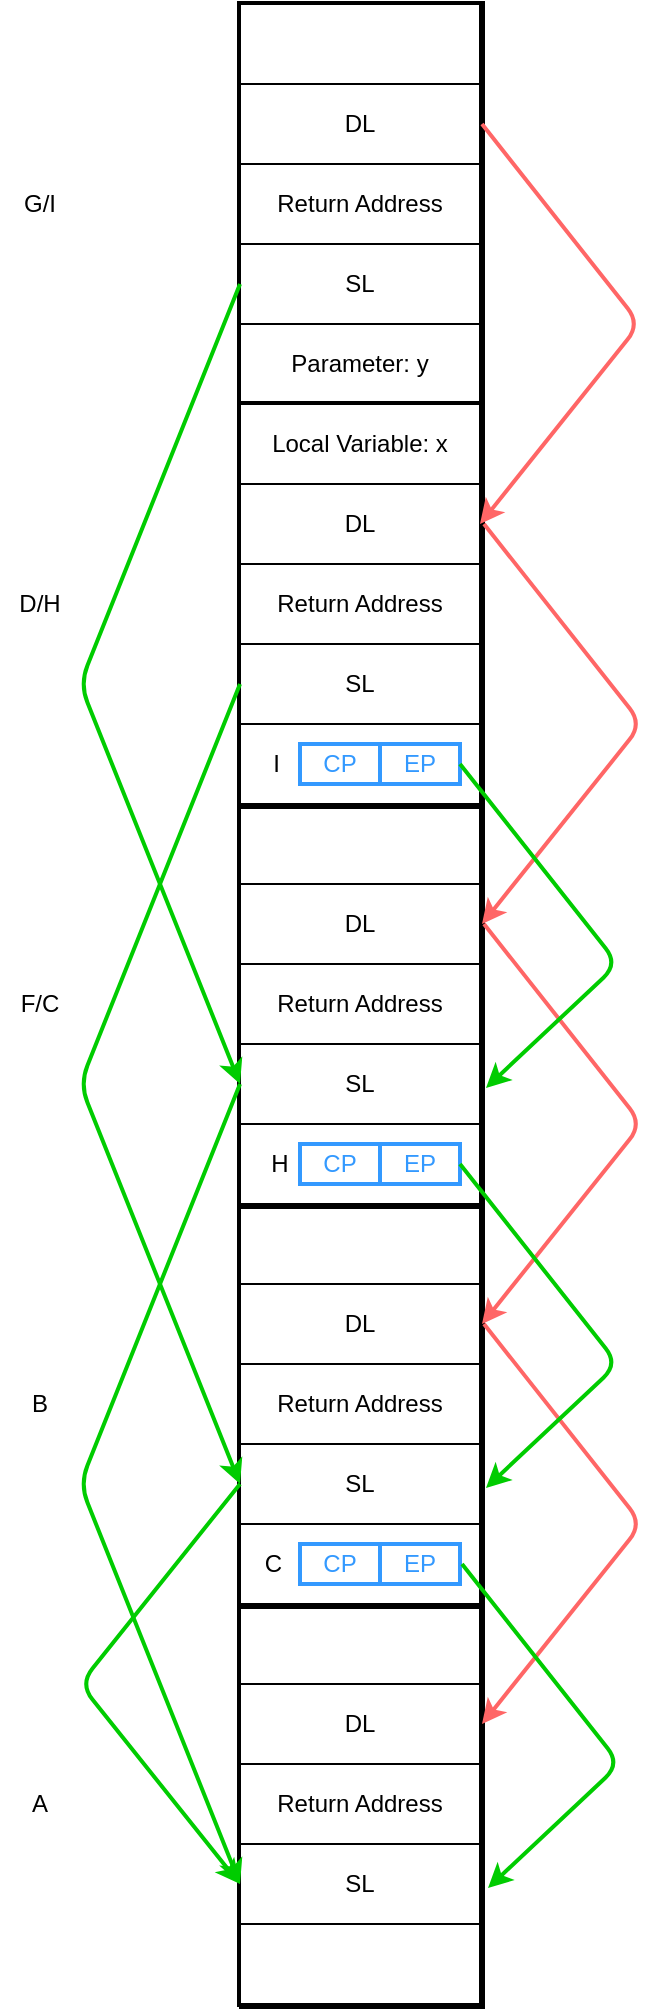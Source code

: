 <mxfile version="13.8.8" type="google"><diagram id="uAL2jCYztsRhVgLyDaxh" name="Page-1"><mxGraphModel dx="1906" dy="984" grid="1" gridSize="10" guides="1" tooltips="1" connect="1" arrows="1" fold="1" page="1" pageScale="1" pageWidth="850" pageHeight="1100" math="0" shadow="0"><root><mxCell id="0"/><mxCell id="1" parent="0"/><mxCell id="sHKMeNuA7j-E_-S-u93o-15" value="" style="group" vertex="1" connectable="0" parent="1"><mxGeometry x="280" y="880" width="121" height="200" as="geometry"/></mxCell><mxCell id="sHKMeNuA7j-E_-S-u93o-56" value="" style="rounded=0;whiteSpace=wrap;html=1;strokeWidth=3;" vertex="1" parent="sHKMeNuA7j-E_-S-u93o-15"><mxGeometry x="1" y="1" width="120" height="200" as="geometry"/></mxCell><mxCell id="sHKMeNuA7j-E_-S-u93o-53" value="" style="rounded=0;whiteSpace=wrap;html=1;strokeWidth=3;" vertex="1" parent="sHKMeNuA7j-E_-S-u93o-15"><mxGeometry x="1" width="120" height="200" as="geometry"/></mxCell><mxCell id="sHKMeNuA7j-E_-S-u93o-23" value="" style="rounded=0;whiteSpace=wrap;html=1;strokeWidth=3;" vertex="1" parent="sHKMeNuA7j-E_-S-u93o-15"><mxGeometry width="120" height="200" as="geometry"/></mxCell><mxCell id="sHKMeNuA7j-E_-S-u93o-8" value="DL" style="rounded=0;whiteSpace=wrap;html=1;" vertex="1" parent="sHKMeNuA7j-E_-S-u93o-15"><mxGeometry y="40" width="120" height="40" as="geometry"/></mxCell><mxCell id="sHKMeNuA7j-E_-S-u93o-9" value="Return Address" style="rounded=0;whiteSpace=wrap;html=1;" vertex="1" parent="sHKMeNuA7j-E_-S-u93o-15"><mxGeometry y="80" width="120" height="40" as="geometry"/></mxCell><mxCell id="sHKMeNuA7j-E_-S-u93o-10" value="SL" style="rounded=0;whiteSpace=wrap;html=1;" vertex="1" parent="sHKMeNuA7j-E_-S-u93o-15"><mxGeometry y="120" width="120" height="40" as="geometry"/></mxCell><mxCell id="sHKMeNuA7j-E_-S-u93o-11" value="" style="rounded=0;whiteSpace=wrap;html=1;" vertex="1" parent="sHKMeNuA7j-E_-S-u93o-15"><mxGeometry y="160" width="120" height="40" as="geometry"/></mxCell><mxCell id="sHKMeNuA7j-E_-S-u93o-12" value="" style="rounded=0;whiteSpace=wrap;html=1;" vertex="1" parent="sHKMeNuA7j-E_-S-u93o-15"><mxGeometry width="120" height="40" as="geometry"/></mxCell><mxCell id="sHKMeNuA7j-E_-S-u93o-13" value="A" style="text;html=1;strokeColor=none;fillColor=none;align=center;verticalAlign=middle;whiteSpace=wrap;rounded=0;" vertex="1" parent="1"><mxGeometry x="160" y="970" width="40" height="20" as="geometry"/></mxCell><mxCell id="sHKMeNuA7j-E_-S-u93o-75" value="" style="group" vertex="1" connectable="0" parent="1"><mxGeometry x="280" y="80" width="121" height="200" as="geometry"/></mxCell><mxCell id="sHKMeNuA7j-E_-S-u93o-76" value="" style="rounded=0;whiteSpace=wrap;html=1;strokeWidth=3;" vertex="1" parent="sHKMeNuA7j-E_-S-u93o-75"><mxGeometry x="1" y="1" width="120" height="200" as="geometry"/></mxCell><mxCell id="sHKMeNuA7j-E_-S-u93o-77" value="" style="rounded=0;whiteSpace=wrap;html=1;strokeWidth=3;" vertex="1" parent="sHKMeNuA7j-E_-S-u93o-75"><mxGeometry x="1" width="120" height="200" as="geometry"/></mxCell><mxCell id="sHKMeNuA7j-E_-S-u93o-78" value="" style="rounded=0;whiteSpace=wrap;html=1;strokeWidth=3;" vertex="1" parent="sHKMeNuA7j-E_-S-u93o-75"><mxGeometry width="120" height="200" as="geometry"/></mxCell><mxCell id="sHKMeNuA7j-E_-S-u93o-79" value="DL" style="rounded=0;whiteSpace=wrap;html=1;" vertex="1" parent="sHKMeNuA7j-E_-S-u93o-75"><mxGeometry y="40" width="120" height="40" as="geometry"/></mxCell><mxCell id="sHKMeNuA7j-E_-S-u93o-80" value="Return Address" style="rounded=0;whiteSpace=wrap;html=1;" vertex="1" parent="sHKMeNuA7j-E_-S-u93o-75"><mxGeometry y="80" width="120" height="40" as="geometry"/></mxCell><mxCell id="sHKMeNuA7j-E_-S-u93o-81" value="SL" style="rounded=0;whiteSpace=wrap;html=1;" vertex="1" parent="sHKMeNuA7j-E_-S-u93o-75"><mxGeometry y="120" width="120" height="40" as="geometry"/></mxCell><mxCell id="sHKMeNuA7j-E_-S-u93o-82" value="Parameter: y" style="rounded=0;whiteSpace=wrap;html=1;" vertex="1" parent="sHKMeNuA7j-E_-S-u93o-75"><mxGeometry y="160" width="120" height="40" as="geometry"/></mxCell><mxCell id="sHKMeNuA7j-E_-S-u93o-83" value="" style="rounded=0;whiteSpace=wrap;html=1;" vertex="1" parent="sHKMeNuA7j-E_-S-u93o-75"><mxGeometry width="120" height="40" as="geometry"/></mxCell><mxCell id="sHKMeNuA7j-E_-S-u93o-84" value="" style="group" vertex="1" connectable="0" parent="1"><mxGeometry x="280" y="680" width="121" height="200" as="geometry"/></mxCell><mxCell id="sHKMeNuA7j-E_-S-u93o-85" value="" style="rounded=0;whiteSpace=wrap;html=1;strokeWidth=3;" vertex="1" parent="sHKMeNuA7j-E_-S-u93o-84"><mxGeometry x="1" y="1" width="120" height="200" as="geometry"/></mxCell><mxCell id="sHKMeNuA7j-E_-S-u93o-86" value="" style="rounded=0;whiteSpace=wrap;html=1;strokeWidth=3;" vertex="1" parent="sHKMeNuA7j-E_-S-u93o-84"><mxGeometry x="1" width="120" height="200" as="geometry"/></mxCell><mxCell id="sHKMeNuA7j-E_-S-u93o-87" value="" style="rounded=0;whiteSpace=wrap;html=1;strokeWidth=3;" vertex="1" parent="sHKMeNuA7j-E_-S-u93o-84"><mxGeometry width="120" height="200" as="geometry"/></mxCell><mxCell id="sHKMeNuA7j-E_-S-u93o-88" value="DL" style="rounded=0;whiteSpace=wrap;html=1;" vertex="1" parent="sHKMeNuA7j-E_-S-u93o-84"><mxGeometry y="40" width="120" height="40" as="geometry"/></mxCell><mxCell id="sHKMeNuA7j-E_-S-u93o-89" value="Return Address" style="rounded=0;whiteSpace=wrap;html=1;" vertex="1" parent="sHKMeNuA7j-E_-S-u93o-84"><mxGeometry y="80" width="120" height="40" as="geometry"/></mxCell><mxCell id="sHKMeNuA7j-E_-S-u93o-90" value="SL" style="rounded=0;whiteSpace=wrap;html=1;" vertex="1" parent="sHKMeNuA7j-E_-S-u93o-84"><mxGeometry y="120" width="120" height="40" as="geometry"/></mxCell><mxCell id="sHKMeNuA7j-E_-S-u93o-91" value="C&amp;nbsp; &amp;nbsp; &amp;nbsp; &amp;nbsp; &amp;nbsp; &amp;nbsp; &amp;nbsp; &amp;nbsp; &amp;nbsp; &amp;nbsp; &amp;nbsp; &amp;nbsp; &amp;nbsp;&amp;nbsp;" style="rounded=0;whiteSpace=wrap;html=1;" vertex="1" parent="sHKMeNuA7j-E_-S-u93o-84"><mxGeometry y="160" width="120" height="40" as="geometry"/></mxCell><mxCell id="sHKMeNuA7j-E_-S-u93o-92" value="" style="rounded=0;whiteSpace=wrap;html=1;" vertex="1" parent="sHKMeNuA7j-E_-S-u93o-84"><mxGeometry width="120" height="40" as="geometry"/></mxCell><mxCell id="sHKMeNuA7j-E_-S-u93o-118" value="" style="group" vertex="1" connectable="0" parent="sHKMeNuA7j-E_-S-u93o-84"><mxGeometry x="30" y="170" width="80" height="20" as="geometry"/></mxCell><mxCell id="sHKMeNuA7j-E_-S-u93o-114" value="&lt;font color=&quot;#3399ff&quot;&gt;CP&lt;/font&gt;" style="rounded=0;whiteSpace=wrap;html=1;strokeColor=#3399FF;strokeWidth=2;" vertex="1" parent="sHKMeNuA7j-E_-S-u93o-118"><mxGeometry width="40" height="20" as="geometry"/></mxCell><mxCell id="sHKMeNuA7j-E_-S-u93o-115" value="&lt;font color=&quot;#3399ff&quot;&gt;EP&lt;/font&gt;" style="rounded=0;whiteSpace=wrap;html=1;strokeColor=#3399FF;strokeWidth=2;" vertex="1" parent="sHKMeNuA7j-E_-S-u93o-118"><mxGeometry x="40" width="40" height="20" as="geometry"/></mxCell><mxCell id="sHKMeNuA7j-E_-S-u93o-141" value="" style="endArrow=classic;html=1;strokeWidth=2;entryX=0;entryY=0.5;entryDx=0;entryDy=0;strokeColor=#00CC00;" edge="1" parent="sHKMeNuA7j-E_-S-u93o-84" target="sHKMeNuA7j-E_-S-u93o-10"><mxGeometry width="50" height="50" relative="1" as="geometry"><mxPoint y="140" as="sourcePoint"/><mxPoint x="-160" y="360" as="targetPoint"/><Array as="points"><mxPoint x="-80" y="240"/></Array></mxGeometry></mxCell><mxCell id="sHKMeNuA7j-E_-S-u93o-93" value="" style="group" vertex="1" connectable="0" parent="1"><mxGeometry x="280" y="480" width="121" height="200" as="geometry"/></mxCell><mxCell id="sHKMeNuA7j-E_-S-u93o-94" value="" style="rounded=0;whiteSpace=wrap;html=1;strokeWidth=3;" vertex="1" parent="sHKMeNuA7j-E_-S-u93o-93"><mxGeometry x="1" y="1" width="120" height="200" as="geometry"/></mxCell><mxCell id="sHKMeNuA7j-E_-S-u93o-95" value="" style="rounded=0;whiteSpace=wrap;html=1;strokeWidth=3;" vertex="1" parent="sHKMeNuA7j-E_-S-u93o-93"><mxGeometry x="1" width="120" height="200" as="geometry"/></mxCell><mxCell id="sHKMeNuA7j-E_-S-u93o-96" value="" style="rounded=0;whiteSpace=wrap;html=1;strokeWidth=3;" vertex="1" parent="sHKMeNuA7j-E_-S-u93o-93"><mxGeometry width="120" height="200" as="geometry"/></mxCell><mxCell id="sHKMeNuA7j-E_-S-u93o-97" value="DL" style="rounded=0;whiteSpace=wrap;html=1;" vertex="1" parent="sHKMeNuA7j-E_-S-u93o-93"><mxGeometry y="40" width="120" height="40" as="geometry"/></mxCell><mxCell id="sHKMeNuA7j-E_-S-u93o-98" value="Return Address" style="rounded=0;whiteSpace=wrap;html=1;" vertex="1" parent="sHKMeNuA7j-E_-S-u93o-93"><mxGeometry y="80" width="120" height="40" as="geometry"/></mxCell><mxCell id="sHKMeNuA7j-E_-S-u93o-99" value="SL" style="rounded=0;whiteSpace=wrap;html=1;" vertex="1" parent="sHKMeNuA7j-E_-S-u93o-93"><mxGeometry y="120" width="120" height="40" as="geometry"/></mxCell><mxCell id="sHKMeNuA7j-E_-S-u93o-100" value="H&amp;nbsp; &amp;nbsp; &amp;nbsp; &amp;nbsp; &amp;nbsp; &amp;nbsp; &amp;nbsp; &amp;nbsp; &amp;nbsp; &amp;nbsp; &amp;nbsp; &amp;nbsp;&amp;nbsp;" style="rounded=0;whiteSpace=wrap;html=1;" vertex="1" parent="sHKMeNuA7j-E_-S-u93o-93"><mxGeometry y="160" width="120" height="40" as="geometry"/></mxCell><mxCell id="sHKMeNuA7j-E_-S-u93o-101" value="" style="rounded=0;whiteSpace=wrap;html=1;" vertex="1" parent="sHKMeNuA7j-E_-S-u93o-93"><mxGeometry width="120" height="40" as="geometry"/></mxCell><mxCell id="sHKMeNuA7j-E_-S-u93o-130" value="" style="group" vertex="1" connectable="0" parent="sHKMeNuA7j-E_-S-u93o-93"><mxGeometry x="30" y="170" width="80" height="20" as="geometry"/></mxCell><mxCell id="sHKMeNuA7j-E_-S-u93o-131" value="&lt;font color=&quot;#3399ff&quot;&gt;CP&lt;/font&gt;" style="rounded=0;whiteSpace=wrap;html=1;strokeColor=#3399FF;strokeWidth=2;" vertex="1" parent="sHKMeNuA7j-E_-S-u93o-130"><mxGeometry width="40" height="20" as="geometry"/></mxCell><mxCell id="sHKMeNuA7j-E_-S-u93o-132" value="&lt;font color=&quot;#3399ff&quot;&gt;EP&lt;/font&gt;" style="rounded=0;whiteSpace=wrap;html=1;strokeColor=#3399FF;strokeWidth=2;" vertex="1" parent="sHKMeNuA7j-E_-S-u93o-130"><mxGeometry x="40" width="40" height="20" as="geometry"/></mxCell><mxCell id="sHKMeNuA7j-E_-S-u93o-102" value="" style="group" vertex="1" connectable="0" parent="1"><mxGeometry x="280" y="280" width="121" height="200" as="geometry"/></mxCell><mxCell id="sHKMeNuA7j-E_-S-u93o-103" value="" style="rounded=0;whiteSpace=wrap;html=1;strokeWidth=3;" vertex="1" parent="sHKMeNuA7j-E_-S-u93o-102"><mxGeometry x="1" y="1" width="120" height="200" as="geometry"/></mxCell><mxCell id="sHKMeNuA7j-E_-S-u93o-104" value="" style="rounded=0;whiteSpace=wrap;html=1;strokeWidth=3;" vertex="1" parent="sHKMeNuA7j-E_-S-u93o-102"><mxGeometry x="1" width="120" height="200" as="geometry"/></mxCell><mxCell id="sHKMeNuA7j-E_-S-u93o-105" value="" style="rounded=0;whiteSpace=wrap;html=1;strokeWidth=3;" vertex="1" parent="sHKMeNuA7j-E_-S-u93o-102"><mxGeometry width="120" height="200" as="geometry"/></mxCell><mxCell id="sHKMeNuA7j-E_-S-u93o-106" value="DL" style="rounded=0;whiteSpace=wrap;html=1;" vertex="1" parent="sHKMeNuA7j-E_-S-u93o-102"><mxGeometry y="40" width="120" height="40" as="geometry"/></mxCell><mxCell id="sHKMeNuA7j-E_-S-u93o-107" value="Return Address" style="rounded=0;whiteSpace=wrap;html=1;" vertex="1" parent="sHKMeNuA7j-E_-S-u93o-102"><mxGeometry y="80" width="120" height="40" as="geometry"/></mxCell><mxCell id="sHKMeNuA7j-E_-S-u93o-108" value="SL" style="rounded=0;whiteSpace=wrap;html=1;" vertex="1" parent="sHKMeNuA7j-E_-S-u93o-102"><mxGeometry y="120" width="120" height="40" as="geometry"/></mxCell><mxCell id="sHKMeNuA7j-E_-S-u93o-109" value="I&amp;nbsp; &amp;nbsp; &amp;nbsp; &amp;nbsp; &amp;nbsp; &amp;nbsp; &amp;nbsp; &amp;nbsp; &amp;nbsp; &amp;nbsp; &amp;nbsp; &amp;nbsp; &amp;nbsp;" style="rounded=0;whiteSpace=wrap;html=1;" vertex="1" parent="sHKMeNuA7j-E_-S-u93o-102"><mxGeometry y="160" width="120" height="40" as="geometry"/></mxCell><mxCell id="sHKMeNuA7j-E_-S-u93o-110" value="Local Variable: x" style="rounded=0;whiteSpace=wrap;html=1;" vertex="1" parent="sHKMeNuA7j-E_-S-u93o-102"><mxGeometry width="120" height="40" as="geometry"/></mxCell><mxCell id="sHKMeNuA7j-E_-S-u93o-134" value="" style="group" vertex="1" connectable="0" parent="sHKMeNuA7j-E_-S-u93o-102"><mxGeometry x="30" y="170" width="80" height="20" as="geometry"/></mxCell><mxCell id="sHKMeNuA7j-E_-S-u93o-135" value="&lt;font color=&quot;#3399ff&quot;&gt;CP&lt;/font&gt;" style="rounded=0;whiteSpace=wrap;html=1;strokeColor=#3399FF;strokeWidth=2;" vertex="1" parent="sHKMeNuA7j-E_-S-u93o-134"><mxGeometry width="40" height="20" as="geometry"/></mxCell><mxCell id="sHKMeNuA7j-E_-S-u93o-136" value="&lt;font color=&quot;#3399ff&quot;&gt;EP&lt;/font&gt;" style="rounded=0;whiteSpace=wrap;html=1;strokeColor=#3399FF;strokeWidth=2;" vertex="1" parent="sHKMeNuA7j-E_-S-u93o-134"><mxGeometry x="40" width="40" height="20" as="geometry"/></mxCell><mxCell id="sHKMeNuA7j-E_-S-u93o-111" value="B" style="text;html=1;strokeColor=none;fillColor=none;align=center;verticalAlign=middle;whiteSpace=wrap;rounded=0;" vertex="1" parent="1"><mxGeometry x="160" y="770" width="40" height="20" as="geometry"/></mxCell><mxCell id="sHKMeNuA7j-E_-S-u93o-125" value="F/C" style="text;html=1;strokeColor=none;fillColor=none;align=center;verticalAlign=middle;whiteSpace=wrap;rounded=0;" vertex="1" parent="1"><mxGeometry x="160" y="570" width="40" height="20" as="geometry"/></mxCell><mxCell id="sHKMeNuA7j-E_-S-u93o-133" value="D/H" style="text;html=1;strokeColor=none;fillColor=none;align=center;verticalAlign=middle;whiteSpace=wrap;rounded=0;" vertex="1" parent="1"><mxGeometry x="160" y="370" width="40" height="20" as="geometry"/></mxCell><mxCell id="sHKMeNuA7j-E_-S-u93o-137" value="G/I" style="text;html=1;strokeColor=none;fillColor=none;align=center;verticalAlign=middle;whiteSpace=wrap;rounded=0;" vertex="1" parent="1"><mxGeometry x="160" y="170" width="40" height="20" as="geometry"/></mxCell><mxCell id="sHKMeNuA7j-E_-S-u93o-143" value="" style="endArrow=classic;html=1;strokeWidth=2;entryX=0;entryY=0.5;entryDx=0;entryDy=0;strokeColor=#00CC00;" edge="1" parent="1" target="sHKMeNuA7j-E_-S-u93o-10"><mxGeometry width="50" height="50" relative="1" as="geometry"><mxPoint x="280" y="620" as="sourcePoint"/><mxPoint x="280" y="820" as="targetPoint"/><Array as="points"><mxPoint x="200" y="820"/></Array></mxGeometry></mxCell><mxCell id="sHKMeNuA7j-E_-S-u93o-144" value="" style="endArrow=classic;html=1;strokeWidth=2;strokeColor=#00CC00;" edge="1" parent="1"><mxGeometry width="50" height="50" relative="1" as="geometry"><mxPoint x="280" y="420" as="sourcePoint"/><mxPoint x="280" y="820" as="targetPoint"/><Array as="points"><mxPoint x="200" y="620"/></Array></mxGeometry></mxCell><mxCell id="sHKMeNuA7j-E_-S-u93o-145" value="" style="endArrow=classic;html=1;strokeWidth=2;strokeColor=#00CC00;" edge="1" parent="1"><mxGeometry width="50" height="50" relative="1" as="geometry"><mxPoint x="280" y="220" as="sourcePoint"/><mxPoint x="280" y="620" as="targetPoint"/><Array as="points"><mxPoint x="200" y="420"/></Array></mxGeometry></mxCell><mxCell id="sHKMeNuA7j-E_-S-u93o-146" value="" style="endArrow=classic;html=1;strokeWidth=2;strokeColor=#FF6666;entryX=1;entryY=0.5;entryDx=0;entryDy=0;" edge="1" parent="1" target="sHKMeNuA7j-E_-S-u93o-106"><mxGeometry width="50" height="50" relative="1" as="geometry"><mxPoint x="401" y="140" as="sourcePoint"/><mxPoint x="451" y="90" as="targetPoint"/><Array as="points"><mxPoint x="480" y="240"/></Array></mxGeometry></mxCell><mxCell id="sHKMeNuA7j-E_-S-u93o-147" value="" style="endArrow=classic;html=1;strokeWidth=2;strokeColor=#FF6666;entryX=1;entryY=0.5;entryDx=0;entryDy=0;" edge="1" parent="1"><mxGeometry width="50" height="50" relative="1" as="geometry"><mxPoint x="402" y="340" as="sourcePoint"/><mxPoint x="401" y="540" as="targetPoint"/><Array as="points"><mxPoint x="481" y="440"/></Array></mxGeometry></mxCell><mxCell id="sHKMeNuA7j-E_-S-u93o-148" value="" style="endArrow=classic;html=1;strokeWidth=2;strokeColor=#FF6666;entryX=1;entryY=0.5;entryDx=0;entryDy=0;" edge="1" parent="1"><mxGeometry width="50" height="50" relative="1" as="geometry"><mxPoint x="402" y="540" as="sourcePoint"/><mxPoint x="401" y="740" as="targetPoint"/><Array as="points"><mxPoint x="481" y="640"/></Array></mxGeometry></mxCell><mxCell id="sHKMeNuA7j-E_-S-u93o-149" value="" style="endArrow=classic;html=1;strokeWidth=2;strokeColor=#FF6666;entryX=1;entryY=0.5;entryDx=0;entryDy=0;" edge="1" parent="1"><mxGeometry width="50" height="50" relative="1" as="geometry"><mxPoint x="402" y="740" as="sourcePoint"/><mxPoint x="401" y="940" as="targetPoint"/><Array as="points"><mxPoint x="481" y="840"/></Array></mxGeometry></mxCell><mxCell id="sHKMeNuA7j-E_-S-u93o-150" value="" style="endArrow=classic;html=1;strokeWidth=2;entryX=1.025;entryY=0.71;entryDx=0;entryDy=0;strokeColor=#00CC00;entryPerimeter=0;" edge="1" parent="1" target="sHKMeNuA7j-E_-S-u93o-53"><mxGeometry width="50" height="50" relative="1" as="geometry"><mxPoint x="391" y="860" as="sourcePoint"/><mxPoint x="390" y="1060" as="targetPoint"/><Array as="points"><mxPoint x="470" y="960"/></Array></mxGeometry></mxCell><mxCell id="sHKMeNuA7j-E_-S-u93o-151" value="" style="endArrow=classic;html=1;strokeWidth=2;entryX=1.025;entryY=0.71;entryDx=0;entryDy=0;strokeColor=#00CC00;entryPerimeter=0;" edge="1" parent="1"><mxGeometry width="50" height="50" relative="1" as="geometry"><mxPoint x="390" y="660" as="sourcePoint"/><mxPoint x="403" y="822" as="targetPoint"/><Array as="points"><mxPoint x="469" y="760"/></Array></mxGeometry></mxCell><mxCell id="sHKMeNuA7j-E_-S-u93o-152" value="" style="endArrow=classic;html=1;strokeWidth=2;entryX=1.025;entryY=0.71;entryDx=0;entryDy=0;strokeColor=#00CC00;entryPerimeter=0;" edge="1" parent="1"><mxGeometry width="50" height="50" relative="1" as="geometry"><mxPoint x="390" y="460" as="sourcePoint"/><mxPoint x="403" y="622" as="targetPoint"/><Array as="points"><mxPoint x="469" y="560"/></Array></mxGeometry></mxCell></root></mxGraphModel></diagram></mxfile>